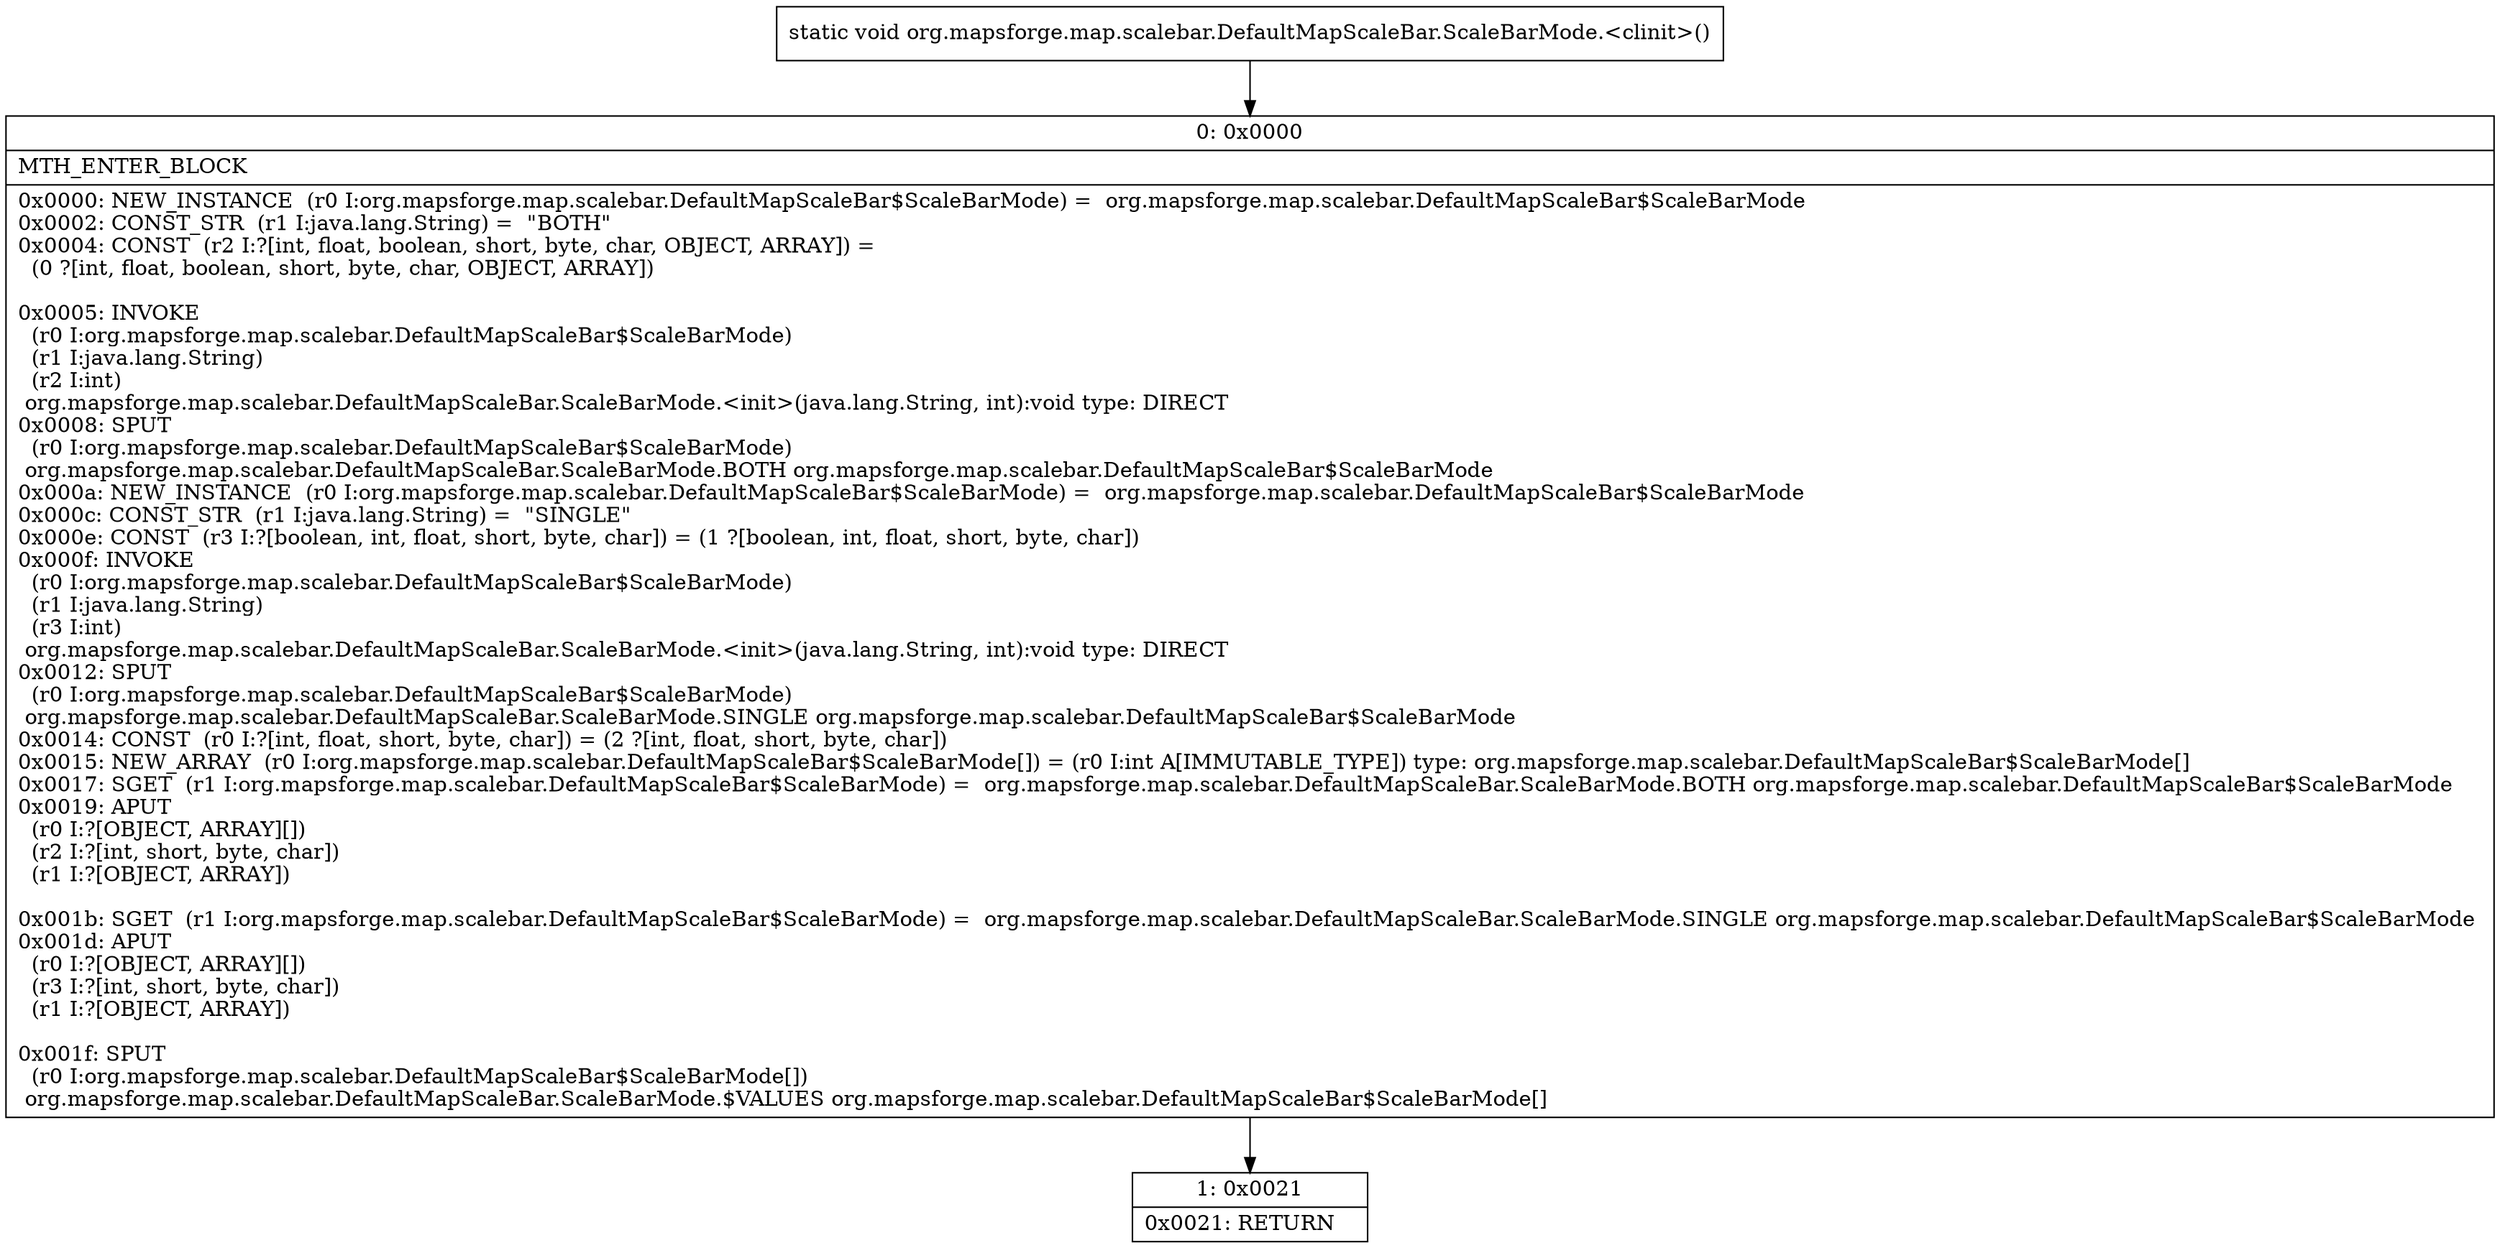 digraph "CFG fororg.mapsforge.map.scalebar.DefaultMapScaleBar.ScaleBarMode.\<clinit\>()V" {
Node_0 [shape=record,label="{0\:\ 0x0000|MTH_ENTER_BLOCK\l|0x0000: NEW_INSTANCE  (r0 I:org.mapsforge.map.scalebar.DefaultMapScaleBar$ScaleBarMode) =  org.mapsforge.map.scalebar.DefaultMapScaleBar$ScaleBarMode \l0x0002: CONST_STR  (r1 I:java.lang.String) =  \"BOTH\" \l0x0004: CONST  (r2 I:?[int, float, boolean, short, byte, char, OBJECT, ARRAY]) = \l  (0 ?[int, float, boolean, short, byte, char, OBJECT, ARRAY])\l \l0x0005: INVOKE  \l  (r0 I:org.mapsforge.map.scalebar.DefaultMapScaleBar$ScaleBarMode)\l  (r1 I:java.lang.String)\l  (r2 I:int)\l org.mapsforge.map.scalebar.DefaultMapScaleBar.ScaleBarMode.\<init\>(java.lang.String, int):void type: DIRECT \l0x0008: SPUT  \l  (r0 I:org.mapsforge.map.scalebar.DefaultMapScaleBar$ScaleBarMode)\l org.mapsforge.map.scalebar.DefaultMapScaleBar.ScaleBarMode.BOTH org.mapsforge.map.scalebar.DefaultMapScaleBar$ScaleBarMode \l0x000a: NEW_INSTANCE  (r0 I:org.mapsforge.map.scalebar.DefaultMapScaleBar$ScaleBarMode) =  org.mapsforge.map.scalebar.DefaultMapScaleBar$ScaleBarMode \l0x000c: CONST_STR  (r1 I:java.lang.String) =  \"SINGLE\" \l0x000e: CONST  (r3 I:?[boolean, int, float, short, byte, char]) = (1 ?[boolean, int, float, short, byte, char]) \l0x000f: INVOKE  \l  (r0 I:org.mapsforge.map.scalebar.DefaultMapScaleBar$ScaleBarMode)\l  (r1 I:java.lang.String)\l  (r3 I:int)\l org.mapsforge.map.scalebar.DefaultMapScaleBar.ScaleBarMode.\<init\>(java.lang.String, int):void type: DIRECT \l0x0012: SPUT  \l  (r0 I:org.mapsforge.map.scalebar.DefaultMapScaleBar$ScaleBarMode)\l org.mapsforge.map.scalebar.DefaultMapScaleBar.ScaleBarMode.SINGLE org.mapsforge.map.scalebar.DefaultMapScaleBar$ScaleBarMode \l0x0014: CONST  (r0 I:?[int, float, short, byte, char]) = (2 ?[int, float, short, byte, char]) \l0x0015: NEW_ARRAY  (r0 I:org.mapsforge.map.scalebar.DefaultMapScaleBar$ScaleBarMode[]) = (r0 I:int A[IMMUTABLE_TYPE]) type: org.mapsforge.map.scalebar.DefaultMapScaleBar$ScaleBarMode[] \l0x0017: SGET  (r1 I:org.mapsforge.map.scalebar.DefaultMapScaleBar$ScaleBarMode) =  org.mapsforge.map.scalebar.DefaultMapScaleBar.ScaleBarMode.BOTH org.mapsforge.map.scalebar.DefaultMapScaleBar$ScaleBarMode \l0x0019: APUT  \l  (r0 I:?[OBJECT, ARRAY][])\l  (r2 I:?[int, short, byte, char])\l  (r1 I:?[OBJECT, ARRAY])\l \l0x001b: SGET  (r1 I:org.mapsforge.map.scalebar.DefaultMapScaleBar$ScaleBarMode) =  org.mapsforge.map.scalebar.DefaultMapScaleBar.ScaleBarMode.SINGLE org.mapsforge.map.scalebar.DefaultMapScaleBar$ScaleBarMode \l0x001d: APUT  \l  (r0 I:?[OBJECT, ARRAY][])\l  (r3 I:?[int, short, byte, char])\l  (r1 I:?[OBJECT, ARRAY])\l \l0x001f: SPUT  \l  (r0 I:org.mapsforge.map.scalebar.DefaultMapScaleBar$ScaleBarMode[])\l org.mapsforge.map.scalebar.DefaultMapScaleBar.ScaleBarMode.$VALUES org.mapsforge.map.scalebar.DefaultMapScaleBar$ScaleBarMode[] \l}"];
Node_1 [shape=record,label="{1\:\ 0x0021|0x0021: RETURN   \l}"];
MethodNode[shape=record,label="{static void org.mapsforge.map.scalebar.DefaultMapScaleBar.ScaleBarMode.\<clinit\>() }"];
MethodNode -> Node_0;
Node_0 -> Node_1;
}

